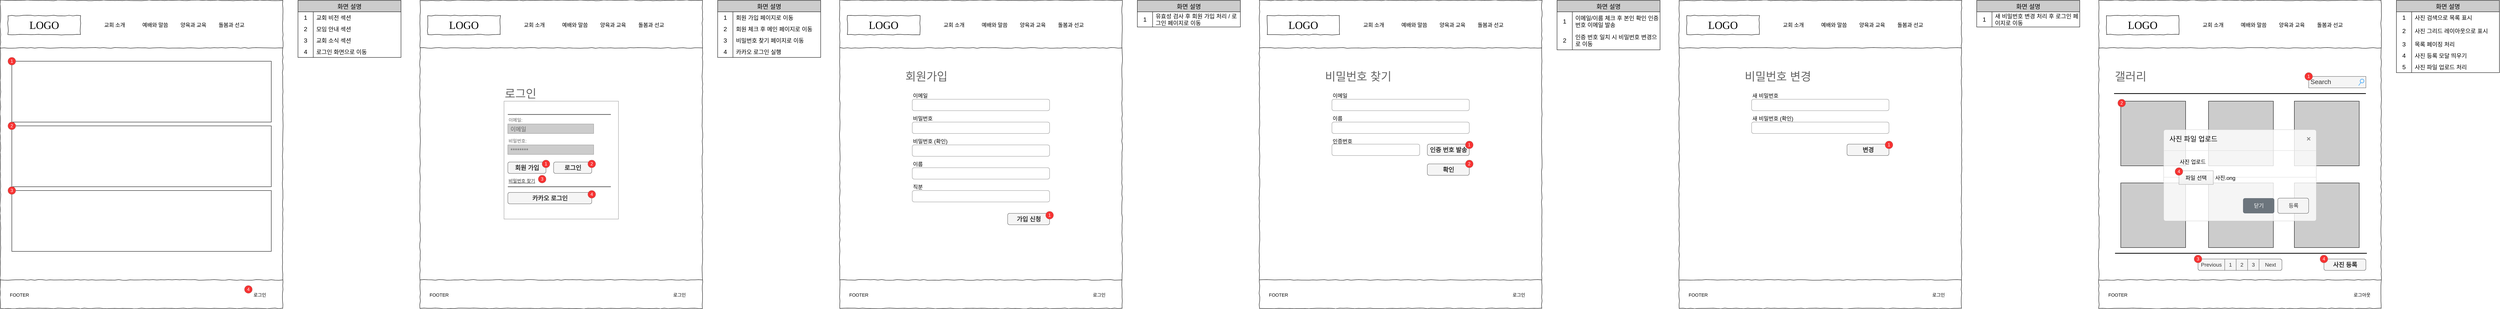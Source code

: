 <mxfile version="20.8.20" type="github"><diagram name="Page-1" id="03018318-947c-dd8e-b7a3-06fadd420f32"><mxGraphModel dx="3053" dy="1500" grid="1" gridSize="10" guides="1" tooltips="1" connect="1" arrows="1" fold="1" page="1" pageScale="1" pageWidth="1100" pageHeight="850" background="none" math="0" shadow="0"><root><mxCell id="0"/><mxCell id="1" parent="0"/><mxCell id="677b7b8949515195-1" value="" style="whiteSpace=wrap;html=1;rounded=0;shadow=0;labelBackgroundColor=none;strokeColor=#000000;strokeWidth=1;fillColor=none;fontFamily=Verdana;fontSize=12;fontColor=#000000;align=center;comic=1;" parent="1" vertex="1"><mxGeometry x="20" y="20" width="740" height="810" as="geometry"/></mxCell><mxCell id="677b7b8949515195-2" value="LOGO" style="whiteSpace=wrap;html=1;rounded=0;shadow=0;labelBackgroundColor=none;strokeWidth=1;fontFamily=Verdana;fontSize=28;align=center;comic=1;" parent="1" vertex="1"><mxGeometry x="40" y="60" width="190" height="50" as="geometry"/></mxCell><mxCell id="677b7b8949515195-4" value="교회 소개" style="text;html=1;points=[];align=left;verticalAlign=top;spacingTop=-4;fontSize=14;fontFamily=Verdana" parent="1" vertex="1"><mxGeometry x="290" y="75" width="60" height="20" as="geometry"/></mxCell><mxCell id="677b7b8949515195-5" value="예배와 말씀" style="text;html=1;points=[];align=left;verticalAlign=top;spacingTop=-4;fontSize=14;fontFamily=Verdana" parent="1" vertex="1"><mxGeometry x="390" y="75" width="60" height="20" as="geometry"/></mxCell><mxCell id="677b7b8949515195-6" value="양육과 교육" style="text;html=1;points=[];align=left;verticalAlign=top;spacingTop=-4;fontSize=14;fontFamily=Verdana" parent="1" vertex="1"><mxGeometry x="490" y="75" width="60" height="20" as="geometry"/></mxCell><mxCell id="677b7b8949515195-7" value="돌봄과 선교" style="text;html=1;points=[];align=left;verticalAlign=top;spacingTop=-4;fontSize=14;fontFamily=Verdana" parent="1" vertex="1"><mxGeometry x="590" y="75" width="60" height="20" as="geometry"/></mxCell><mxCell id="677b7b8949515195-9" value="" style="line;strokeWidth=1;html=1;rounded=0;shadow=0;labelBackgroundColor=none;fillColor=none;fontFamily=Verdana;fontSize=14;fontColor=#000000;align=center;comic=1;" parent="1" vertex="1"><mxGeometry x="20" y="140" width="740" height="10" as="geometry"/></mxCell><mxCell id="NYV06J8KYMX3Nsz-J2no-79" value="" style="rounded=0;whiteSpace=wrap;html=1;" parent="1" vertex="1"><mxGeometry x="50" y="180" width="680" height="160" as="geometry"/></mxCell><mxCell id="NYV06J8KYMX3Nsz-J2no-80" value="" style="rounded=0;whiteSpace=wrap;html=1;" parent="1" vertex="1"><mxGeometry x="50" y="350" width="680" height="160" as="geometry"/></mxCell><mxCell id="NYV06J8KYMX3Nsz-J2no-81" value="" style="rounded=0;whiteSpace=wrap;html=1;" parent="1" vertex="1"><mxGeometry x="50" y="520" width="680" height="160" as="geometry"/></mxCell><mxCell id="NYV06J8KYMX3Nsz-J2no-82" value="&lt;font color=&quot;#ffffff&quot;&gt;1&lt;/font&gt;" style="ellipse;whiteSpace=wrap;html=1;aspect=fixed;fillColor=#F83232;strokeColor=#b85450;" parent="1" vertex="1"><mxGeometry x="40" y="170" width="20" height="20" as="geometry"/></mxCell><mxCell id="NYV06J8KYMX3Nsz-J2no-96" value="화면 설명" style="shape=table;startSize=30;container=1;collapsible=0;childLayout=tableLayout;fixedRows=1;rowLines=0;fontStyle=0;strokeColor=default;fontSize=16;fontColor=#000000;fillColor=#CCCCCC;" parent="1" vertex="1"><mxGeometry x="800" y="20" width="270" height="150" as="geometry"/></mxCell><mxCell id="NYV06J8KYMX3Nsz-J2no-97" value="" style="shape=tableRow;horizontal=0;startSize=0;swimlaneHead=0;swimlaneBody=0;top=0;left=0;bottom=0;right=0;collapsible=0;dropTarget=0;fillColor=none;points=[[0,0.5],[1,0.5]];portConstraint=eastwest;strokeColor=inherit;fontSize=16;fontColor=#FFFFFF;" parent="NYV06J8KYMX3Nsz-J2no-96" vertex="1"><mxGeometry y="30" width="270" height="30" as="geometry"/></mxCell><mxCell id="NYV06J8KYMX3Nsz-J2no-98" value="1" style="shape=partialRectangle;html=1;whiteSpace=wrap;connectable=0;fillColor=none;top=0;left=0;bottom=0;right=0;overflow=hidden;pointerEvents=1;strokeColor=inherit;fontSize=16;fontColor=#000000;" parent="NYV06J8KYMX3Nsz-J2no-97" vertex="1"><mxGeometry width="40" height="30" as="geometry"><mxRectangle width="40" height="30" as="alternateBounds"/></mxGeometry></mxCell><mxCell id="NYV06J8KYMX3Nsz-J2no-99" value="교회 비전 섹션" style="shape=partialRectangle;html=1;whiteSpace=wrap;connectable=0;fillColor=none;top=0;left=0;bottom=0;right=0;align=left;spacingLeft=6;overflow=hidden;strokeColor=inherit;fontSize=15;fontColor=#000000;" parent="NYV06J8KYMX3Nsz-J2no-97" vertex="1"><mxGeometry x="40" width="230" height="30" as="geometry"><mxRectangle width="230" height="30" as="alternateBounds"/></mxGeometry></mxCell><mxCell id="NYV06J8KYMX3Nsz-J2no-100" value="" style="shape=tableRow;horizontal=0;startSize=0;swimlaneHead=0;swimlaneBody=0;top=0;left=0;bottom=0;right=0;collapsible=0;dropTarget=0;fillColor=none;points=[[0,0.5],[1,0.5]];portConstraint=eastwest;strokeColor=inherit;fontSize=16;fontColor=#FFFFFF;" parent="NYV06J8KYMX3Nsz-J2no-96" vertex="1"><mxGeometry y="60" width="270" height="30" as="geometry"/></mxCell><mxCell id="NYV06J8KYMX3Nsz-J2no-101" value="2" style="shape=partialRectangle;html=1;whiteSpace=wrap;connectable=0;fillColor=none;top=0;left=0;bottom=0;right=0;overflow=hidden;strokeColor=inherit;fontSize=16;fontColor=#000000;" parent="NYV06J8KYMX3Nsz-J2no-100" vertex="1"><mxGeometry width="40" height="30" as="geometry"><mxRectangle width="40" height="30" as="alternateBounds"/></mxGeometry></mxCell><mxCell id="NYV06J8KYMX3Nsz-J2no-102" value="모임 안내 섹션" style="shape=partialRectangle;html=1;whiteSpace=wrap;connectable=0;fillColor=none;top=0;left=0;bottom=0;right=0;align=left;spacingLeft=6;overflow=hidden;strokeColor=inherit;fontSize=15;fontColor=#000000;" parent="NYV06J8KYMX3Nsz-J2no-100" vertex="1"><mxGeometry x="40" width="230" height="30" as="geometry"><mxRectangle width="230" height="30" as="alternateBounds"/></mxGeometry></mxCell><mxCell id="NYV06J8KYMX3Nsz-J2no-103" value="" style="shape=tableRow;horizontal=0;startSize=0;swimlaneHead=0;swimlaneBody=0;top=0;left=0;bottom=0;right=0;collapsible=0;dropTarget=0;fillColor=none;points=[[0,0.5],[1,0.5]];portConstraint=eastwest;strokeColor=inherit;fontSize=16;fontColor=#FFFFFF;" parent="NYV06J8KYMX3Nsz-J2no-96" vertex="1"><mxGeometry y="90" width="270" height="30" as="geometry"/></mxCell><mxCell id="NYV06J8KYMX3Nsz-J2no-104" value="3" style="shape=partialRectangle;html=1;whiteSpace=wrap;connectable=0;fillColor=none;top=0;left=0;bottom=0;right=0;overflow=hidden;strokeColor=inherit;fontSize=16;fontColor=#000000;" parent="NYV06J8KYMX3Nsz-J2no-103" vertex="1"><mxGeometry width="40" height="30" as="geometry"><mxRectangle width="40" height="30" as="alternateBounds"/></mxGeometry></mxCell><mxCell id="NYV06J8KYMX3Nsz-J2no-105" value="교회 소식 섹션" style="shape=partialRectangle;html=1;whiteSpace=wrap;connectable=0;fillColor=none;top=0;left=0;bottom=0;right=0;align=left;spacingLeft=6;overflow=hidden;strokeColor=inherit;fontSize=15;fontColor=#000000;" parent="NYV06J8KYMX3Nsz-J2no-103" vertex="1"><mxGeometry x="40" width="230" height="30" as="geometry"><mxRectangle width="230" height="30" as="alternateBounds"/></mxGeometry></mxCell><mxCell id="NYV06J8KYMX3Nsz-J2no-116" value="" style="shape=tableRow;horizontal=0;startSize=0;swimlaneHead=0;swimlaneBody=0;top=0;left=0;bottom=0;right=0;collapsible=0;dropTarget=0;fillColor=none;points=[[0,0.5],[1,0.5]];portConstraint=eastwest;strokeColor=inherit;fontSize=16;fontColor=#FFFFFF;" parent="NYV06J8KYMX3Nsz-J2no-96" vertex="1"><mxGeometry y="120" width="270" height="30" as="geometry"/></mxCell><mxCell id="NYV06J8KYMX3Nsz-J2no-117" value="4" style="shape=partialRectangle;html=1;whiteSpace=wrap;connectable=0;fillColor=none;top=0;left=0;bottom=0;right=0;overflow=hidden;strokeColor=inherit;fontSize=16;fontColor=#000000;" parent="NYV06J8KYMX3Nsz-J2no-116" vertex="1"><mxGeometry width="40" height="30" as="geometry"><mxRectangle width="40" height="30" as="alternateBounds"/></mxGeometry></mxCell><mxCell id="NYV06J8KYMX3Nsz-J2no-118" value="로그인 화면으로 이동" style="shape=partialRectangle;html=1;whiteSpace=wrap;connectable=0;fillColor=none;top=0;left=0;bottom=0;right=0;align=left;spacingLeft=6;overflow=hidden;strokeColor=inherit;fontSize=15;fontColor=#000000;" parent="NYV06J8KYMX3Nsz-J2no-116" vertex="1"><mxGeometry x="40" width="230" height="30" as="geometry"><mxRectangle width="230" height="30" as="alternateBounds"/></mxGeometry></mxCell><mxCell id="NYV06J8KYMX3Nsz-J2no-106" value="" style="line;strokeWidth=1;html=1;rounded=0;shadow=0;labelBackgroundColor=none;fillColor=none;fontFamily=Verdana;fontSize=14;fontColor=#000000;align=center;comic=1;" parent="1" vertex="1"><mxGeometry x="20" y="750" width="740" height="10" as="geometry"/></mxCell><mxCell id="NYV06J8KYMX3Nsz-J2no-108" value="로그인" style="text;html=1;strokeColor=none;fillColor=none;align=center;verticalAlign=middle;whiteSpace=wrap;rounded=0;fontColor=#000000;" parent="1" vertex="1"><mxGeometry x="670" y="780" width="60" height="30" as="geometry"/></mxCell><mxCell id="NYV06J8KYMX3Nsz-J2no-109" value="FOOTER" style="text;html=1;strokeColor=none;fillColor=none;align=center;verticalAlign=middle;whiteSpace=wrap;rounded=0;fontColor=#000000;" parent="1" vertex="1"><mxGeometry x="40" y="780" width="60" height="30" as="geometry"/></mxCell><mxCell id="NYV06J8KYMX3Nsz-J2no-110" value="&lt;font color=&quot;#ffffff&quot;&gt;2&lt;/font&gt;" style="ellipse;whiteSpace=wrap;html=1;aspect=fixed;fillColor=#F83232;strokeColor=#b85450;" parent="1" vertex="1"><mxGeometry x="40" y="340" width="20" height="20" as="geometry"/></mxCell><mxCell id="NYV06J8KYMX3Nsz-J2no-111" value="&lt;font color=&quot;#ffffff&quot;&gt;3&lt;/font&gt;" style="ellipse;whiteSpace=wrap;html=1;aspect=fixed;fillColor=#F83232;strokeColor=#b85450;" parent="1" vertex="1"><mxGeometry x="40" y="510" width="20" height="20" as="geometry"/></mxCell><mxCell id="NYV06J8KYMX3Nsz-J2no-112" value="&lt;font color=&quot;#ffffff&quot;&gt;4&lt;/font&gt;" style="ellipse;whiteSpace=wrap;html=1;aspect=fixed;fillColor=#F83232;strokeColor=#b85450;" parent="1" vertex="1"><mxGeometry x="660" y="770" width="20" height="20" as="geometry"/></mxCell><mxCell id="NYV06J8KYMX3Nsz-J2no-119" value="" style="whiteSpace=wrap;html=1;rounded=0;shadow=0;labelBackgroundColor=none;strokeColor=#000000;strokeWidth=1;fillColor=none;fontFamily=Verdana;fontSize=12;fontColor=#000000;align=center;comic=1;" parent="1" vertex="1"><mxGeometry x="1120" y="20" width="740" height="810" as="geometry"/></mxCell><mxCell id="NYV06J8KYMX3Nsz-J2no-120" value="LOGO" style="whiteSpace=wrap;html=1;rounded=0;shadow=0;labelBackgroundColor=none;strokeWidth=1;fontFamily=Verdana;fontSize=28;align=center;comic=1;" parent="1" vertex="1"><mxGeometry x="1140" y="60" width="190" height="50" as="geometry"/></mxCell><mxCell id="NYV06J8KYMX3Nsz-J2no-121" value="교회 소개" style="text;html=1;points=[];align=left;verticalAlign=top;spacingTop=-4;fontSize=14;fontFamily=Verdana" parent="1" vertex="1"><mxGeometry x="1390" y="75" width="60" height="20" as="geometry"/></mxCell><mxCell id="NYV06J8KYMX3Nsz-J2no-122" value="예배와 말씀" style="text;html=1;points=[];align=left;verticalAlign=top;spacingTop=-4;fontSize=14;fontFamily=Verdana" parent="1" vertex="1"><mxGeometry x="1490" y="75" width="60" height="20" as="geometry"/></mxCell><mxCell id="NYV06J8KYMX3Nsz-J2no-123" value="양육과 교육" style="text;html=1;points=[];align=left;verticalAlign=top;spacingTop=-4;fontSize=14;fontFamily=Verdana" parent="1" vertex="1"><mxGeometry x="1590" y="75" width="60" height="20" as="geometry"/></mxCell><mxCell id="NYV06J8KYMX3Nsz-J2no-124" value="돌봄과 선교" style="text;html=1;points=[];align=left;verticalAlign=top;spacingTop=-4;fontSize=14;fontFamily=Verdana" parent="1" vertex="1"><mxGeometry x="1690" y="75" width="60" height="20" as="geometry"/></mxCell><mxCell id="NYV06J8KYMX3Nsz-J2no-125" value="" style="line;strokeWidth=1;html=1;rounded=0;shadow=0;labelBackgroundColor=none;fillColor=none;fontFamily=Verdana;fontSize=14;fontColor=#000000;align=center;comic=1;" parent="1" vertex="1"><mxGeometry x="1120" y="140" width="740" height="10" as="geometry"/></mxCell><mxCell id="NYV06J8KYMX3Nsz-J2no-130" value="화면 설명" style="shape=table;startSize=30;container=1;collapsible=0;childLayout=tableLayout;fixedRows=1;rowLines=0;fontStyle=0;strokeColor=default;fontSize=16;fontColor=#000000;fillColor=#CCCCCC;" parent="1" vertex="1"><mxGeometry x="1900" y="20" width="270" height="150" as="geometry"/></mxCell><mxCell id="NYV06J8KYMX3Nsz-J2no-131" value="" style="shape=tableRow;horizontal=0;startSize=0;swimlaneHead=0;swimlaneBody=0;top=0;left=0;bottom=0;right=0;collapsible=0;dropTarget=0;fillColor=none;points=[[0,0.5],[1,0.5]];portConstraint=eastwest;strokeColor=inherit;fontSize=16;fontColor=#FFFFFF;" parent="NYV06J8KYMX3Nsz-J2no-130" vertex="1"><mxGeometry y="30" width="270" height="30" as="geometry"/></mxCell><mxCell id="NYV06J8KYMX3Nsz-J2no-132" value="1" style="shape=partialRectangle;html=1;whiteSpace=wrap;connectable=0;fillColor=none;top=0;left=0;bottom=0;right=0;overflow=hidden;pointerEvents=1;strokeColor=inherit;fontSize=16;fontColor=#000000;" parent="NYV06J8KYMX3Nsz-J2no-131" vertex="1"><mxGeometry width="40" height="30" as="geometry"><mxRectangle width="40" height="30" as="alternateBounds"/></mxGeometry></mxCell><mxCell id="NYV06J8KYMX3Nsz-J2no-133" value="회원 가입 페이지로 이동" style="shape=partialRectangle;html=1;whiteSpace=wrap;connectable=0;fillColor=none;top=0;left=0;bottom=0;right=0;align=left;spacingLeft=6;overflow=hidden;strokeColor=inherit;fontSize=15;fontColor=#000000;" parent="NYV06J8KYMX3Nsz-J2no-131" vertex="1"><mxGeometry x="40" width="230" height="30" as="geometry"><mxRectangle width="230" height="30" as="alternateBounds"/></mxGeometry></mxCell><mxCell id="NYV06J8KYMX3Nsz-J2no-134" value="" style="shape=tableRow;horizontal=0;startSize=0;swimlaneHead=0;swimlaneBody=0;top=0;left=0;bottom=0;right=0;collapsible=0;dropTarget=0;fillColor=none;points=[[0,0.5],[1,0.5]];portConstraint=eastwest;strokeColor=inherit;fontSize=16;fontColor=#FFFFFF;" parent="NYV06J8KYMX3Nsz-J2no-130" vertex="1"><mxGeometry y="60" width="270" height="30" as="geometry"/></mxCell><mxCell id="NYV06J8KYMX3Nsz-J2no-135" value="2" style="shape=partialRectangle;html=1;whiteSpace=wrap;connectable=0;fillColor=none;top=0;left=0;bottom=0;right=0;overflow=hidden;strokeColor=inherit;fontSize=16;fontColor=#000000;" parent="NYV06J8KYMX3Nsz-J2no-134" vertex="1"><mxGeometry width="40" height="30" as="geometry"><mxRectangle width="40" height="30" as="alternateBounds"/></mxGeometry></mxCell><mxCell id="NYV06J8KYMX3Nsz-J2no-136" value="회원 체크 후 메인 페이지로 이동" style="shape=partialRectangle;html=1;whiteSpace=wrap;connectable=0;fillColor=none;top=0;left=0;bottom=0;right=0;align=left;spacingLeft=6;overflow=hidden;strokeColor=inherit;fontSize=15;fontColor=#000000;" parent="NYV06J8KYMX3Nsz-J2no-134" vertex="1"><mxGeometry x="40" width="230" height="30" as="geometry"><mxRectangle width="230" height="30" as="alternateBounds"/></mxGeometry></mxCell><mxCell id="NYV06J8KYMX3Nsz-J2no-140" value="" style="shape=tableRow;horizontal=0;startSize=0;swimlaneHead=0;swimlaneBody=0;top=0;left=0;bottom=0;right=0;collapsible=0;dropTarget=0;fillColor=none;points=[[0,0.5],[1,0.5]];portConstraint=eastwest;strokeColor=inherit;fontSize=16;fontColor=#FFFFFF;" parent="NYV06J8KYMX3Nsz-J2no-130" vertex="1"><mxGeometry y="90" width="270" height="30" as="geometry"/></mxCell><mxCell id="NYV06J8KYMX3Nsz-J2no-141" value="3" style="shape=partialRectangle;html=1;whiteSpace=wrap;connectable=0;fillColor=none;top=0;left=0;bottom=0;right=0;overflow=hidden;strokeColor=inherit;fontSize=16;fontColor=#000000;" parent="NYV06J8KYMX3Nsz-J2no-140" vertex="1"><mxGeometry width="40" height="30" as="geometry"><mxRectangle width="40" height="30" as="alternateBounds"/></mxGeometry></mxCell><mxCell id="NYV06J8KYMX3Nsz-J2no-142" value="비밀번호 찾기 페이지로 이동" style="shape=partialRectangle;html=1;whiteSpace=wrap;connectable=0;fillColor=none;top=0;left=0;bottom=0;right=0;align=left;spacingLeft=6;overflow=hidden;strokeColor=inherit;fontSize=15;fontColor=#000000;" parent="NYV06J8KYMX3Nsz-J2no-140" vertex="1"><mxGeometry x="40" width="230" height="30" as="geometry"><mxRectangle width="230" height="30" as="alternateBounds"/></mxGeometry></mxCell><mxCell id="NYV06J8KYMX3Nsz-J2no-168" value="" style="shape=tableRow;horizontal=0;startSize=0;swimlaneHead=0;swimlaneBody=0;top=0;left=0;bottom=0;right=0;collapsible=0;dropTarget=0;fillColor=none;points=[[0,0.5],[1,0.5]];portConstraint=eastwest;strokeColor=inherit;fontSize=16;fontColor=#FFFFFF;" parent="NYV06J8KYMX3Nsz-J2no-130" vertex="1"><mxGeometry y="120" width="270" height="30" as="geometry"/></mxCell><mxCell id="NYV06J8KYMX3Nsz-J2no-169" value="4" style="shape=partialRectangle;html=1;whiteSpace=wrap;connectable=0;fillColor=none;top=0;left=0;bottom=0;right=0;overflow=hidden;strokeColor=inherit;fontSize=16;fontColor=#000000;" parent="NYV06J8KYMX3Nsz-J2no-168" vertex="1"><mxGeometry width="40" height="30" as="geometry"><mxRectangle width="40" height="30" as="alternateBounds"/></mxGeometry></mxCell><mxCell id="NYV06J8KYMX3Nsz-J2no-170" value="카카오 로그인 실행" style="shape=partialRectangle;html=1;whiteSpace=wrap;connectable=0;fillColor=none;top=0;left=0;bottom=0;right=0;align=left;spacingLeft=6;overflow=hidden;strokeColor=inherit;fontSize=15;fontColor=#000000;" parent="NYV06J8KYMX3Nsz-J2no-168" vertex="1"><mxGeometry x="40" width="230" height="30" as="geometry"><mxRectangle width="230" height="30" as="alternateBounds"/></mxGeometry></mxCell><mxCell id="NYV06J8KYMX3Nsz-J2no-143" value="" style="line;strokeWidth=1;html=1;rounded=0;shadow=0;labelBackgroundColor=none;fillColor=none;fontFamily=Verdana;fontSize=14;fontColor=#000000;align=center;comic=1;" parent="1" vertex="1"><mxGeometry x="1120" y="750" width="740" height="10" as="geometry"/></mxCell><mxCell id="NYV06J8KYMX3Nsz-J2no-144" value="로그인" style="text;html=1;strokeColor=none;fillColor=none;align=center;verticalAlign=middle;whiteSpace=wrap;rounded=0;fontColor=#000000;" parent="1" vertex="1"><mxGeometry x="1770" y="780" width="60" height="30" as="geometry"/></mxCell><mxCell id="NYV06J8KYMX3Nsz-J2no-145" value="FOOTER" style="text;html=1;strokeColor=none;fillColor=none;align=center;verticalAlign=middle;whiteSpace=wrap;rounded=0;fontColor=#000000;" parent="1" vertex="1"><mxGeometry x="1140" y="780" width="60" height="30" as="geometry"/></mxCell><mxCell id="NYV06J8KYMX3Nsz-J2no-149" value="" style="strokeWidth=1;shadow=0;dashed=0;align=center;html=1;shape=mxgraph.mockup.forms.rrect;rSize=0;strokeColor=#999999;fillColor=#ffffff;fontSize=15;fontColor=#000000;" parent="1" vertex="1"><mxGeometry x="1340" y="285" width="300" height="310" as="geometry"/></mxCell><mxCell id="NYV06J8KYMX3Nsz-J2no-150" value="&lt;font style=&quot;font-size: 30px;&quot;&gt;로그인&lt;/font&gt;" style="strokeWidth=1;shadow=0;dashed=0;align=center;html=1;shape=mxgraph.mockup.forms.anchor;fontSize=12;fontColor=#666666;align=left;resizeWidth=1;spacingLeft=0;fillColor=#CCCCCC;" parent="NYV06J8KYMX3Nsz-J2no-149" vertex="1"><mxGeometry width="150" height="20" relative="1" as="geometry"><mxPoint y="-30" as="offset"/></mxGeometry></mxCell><mxCell id="NYV06J8KYMX3Nsz-J2no-151" value="" style="shape=line;strokeColor=#666666;strokeWidth=2;html=1;resizeWidth=1;fontSize=15;fontColor=#333333;fillColor=#f5f5f5;" parent="NYV06J8KYMX3Nsz-J2no-149" vertex="1"><mxGeometry width="270" height="10" relative="1" as="geometry"><mxPoint x="10" y="30" as="offset"/></mxGeometry></mxCell><mxCell id="NYV06J8KYMX3Nsz-J2no-152" value="이메일:" style="strokeWidth=1;shadow=0;dashed=0;align=center;html=1;shape=mxgraph.mockup.forms.anchor;fontSize=12;fontColor=#666666;align=left;resizeWidth=1;spacingLeft=0;fillColor=#CCCCCC;" parent="NYV06J8KYMX3Nsz-J2no-149" vertex="1"><mxGeometry width="150" height="20" relative="1" as="geometry"><mxPoint x="10" y="40" as="offset"/></mxGeometry></mxCell><mxCell id="NYV06J8KYMX3Nsz-J2no-153" value="이메일" style="strokeWidth=1;shadow=0;dashed=0;align=center;html=1;shape=mxgraph.mockup.forms.rrect;rSize=0;strokeColor=#999999;fontColor=#666666;align=left;spacingLeft=5;resizeWidth=1;fontSize=15;fillColor=#CCCCCC;" parent="NYV06J8KYMX3Nsz-J2no-149" vertex="1"><mxGeometry width="225" height="25" relative="1" as="geometry"><mxPoint x="10" y="60" as="offset"/></mxGeometry></mxCell><mxCell id="NYV06J8KYMX3Nsz-J2no-154" value="비밀번호:" style="strokeWidth=1;shadow=0;dashed=0;align=center;html=1;shape=mxgraph.mockup.forms.anchor;fontSize=12;fontColor=#666666;align=left;resizeWidth=1;spacingLeft=0;fillColor=#CCCCCC;" parent="NYV06J8KYMX3Nsz-J2no-149" vertex="1"><mxGeometry width="150" height="20" relative="1" as="geometry"><mxPoint x="10" y="95" as="offset"/></mxGeometry></mxCell><mxCell id="NYV06J8KYMX3Nsz-J2no-155" value="********" style="strokeWidth=1;shadow=0;dashed=0;align=center;html=1;shape=mxgraph.mockup.forms.rrect;rSize=0;strokeColor=#999999;fontColor=#666666;align=left;spacingLeft=5;resizeWidth=1;fontSize=15;fillColor=#CCCCCC;" parent="NYV06J8KYMX3Nsz-J2no-149" vertex="1"><mxGeometry width="225" height="25" relative="1" as="geometry"><mxPoint x="10" y="115" as="offset"/></mxGeometry></mxCell><mxCell id="NYV06J8KYMX3Nsz-J2no-156" value="로그인" style="strokeWidth=1;shadow=0;dashed=0;align=center;html=1;shape=mxgraph.mockup.forms.rrect;rSize=5;strokeColor=#666666;fontColor=#333333;fillColor=#f5f5f5;fontSize=16;fontStyle=1;" parent="NYV06J8KYMX3Nsz-J2no-149" vertex="1"><mxGeometry y="1" width="100" height="30" relative="1" as="geometry"><mxPoint x="130" y="-150" as="offset"/></mxGeometry></mxCell><mxCell id="NYV06J8KYMX3Nsz-J2no-157" value="비밀번호 찾기" style="strokeWidth=1;shadow=0;dashed=0;align=center;html=1;shape=mxgraph.mockup.forms.anchor;fontSize=12;fontColor=#333333;align=left;spacingLeft=0;fontStyle=4;resizeWidth=1;fillColor=#f5f5f5;strokeColor=#666666;" parent="NYV06J8KYMX3Nsz-J2no-149" vertex="1"><mxGeometry y="1" width="110" height="20" relative="1" as="geometry"><mxPoint x="10" y="-110" as="offset"/></mxGeometry></mxCell><mxCell id="NYV06J8KYMX3Nsz-J2no-158" value="" style="shape=line;strokeColor=#666666;strokeWidth=2;html=1;resizeWidth=1;fontSize=15;fontColor=#333333;fillColor=#f5f5f5;" parent="NYV06J8KYMX3Nsz-J2no-149" vertex="1"><mxGeometry y="1" width="270" height="10" relative="1" as="geometry"><mxPoint x="10" y="-90" as="offset"/></mxGeometry></mxCell><mxCell id="NYV06J8KYMX3Nsz-J2no-160" value="회원 가입" style="strokeWidth=1;shadow=0;dashed=0;align=center;html=1;shape=mxgraph.mockup.forms.rrect;rSize=5;strokeColor=#666666;fontColor=#333333;fillColor=#f5f5f5;fontSize=16;fontStyle=1;" parent="NYV06J8KYMX3Nsz-J2no-149" vertex="1"><mxGeometry y="1" width="100" height="30" relative="1" as="geometry"><mxPoint x="10" y="-150" as="offset"/></mxGeometry></mxCell><mxCell id="NYV06J8KYMX3Nsz-J2no-161" value="카카오 로그인" style="strokeWidth=1;shadow=0;dashed=0;align=center;html=1;shape=mxgraph.mockup.forms.rrect;rSize=5;strokeColor=#666666;fontColor=#333333;fillColor=#f5f5f5;fontSize=16;fontStyle=1;" parent="NYV06J8KYMX3Nsz-J2no-149" vertex="1"><mxGeometry x="10" y="240" width="220" height="30" as="geometry"/></mxCell><mxCell id="NYV06J8KYMX3Nsz-J2no-162" value="&lt;font color=&quot;#ffffff&quot;&gt;1&lt;/font&gt;" style="ellipse;whiteSpace=wrap;html=1;aspect=fixed;fillColor=#F83232;strokeColor=#b85450;" parent="NYV06J8KYMX3Nsz-J2no-149" vertex="1"><mxGeometry x="100" y="155" width="20" height="20" as="geometry"/></mxCell><mxCell id="NYV06J8KYMX3Nsz-J2no-163" value="&lt;font color=&quot;#ffffff&quot;&gt;2&lt;/font&gt;" style="ellipse;whiteSpace=wrap;html=1;aspect=fixed;fillColor=#F83232;strokeColor=#b85450;" parent="NYV06J8KYMX3Nsz-J2no-149" vertex="1"><mxGeometry x="220" y="155" width="20" height="20" as="geometry"/></mxCell><mxCell id="NYV06J8KYMX3Nsz-J2no-164" value="&lt;font color=&quot;#ffffff&quot;&gt;3&lt;/font&gt;" style="ellipse;whiteSpace=wrap;html=1;aspect=fixed;fillColor=#F83232;strokeColor=#b85450;" parent="NYV06J8KYMX3Nsz-J2no-149" vertex="1"><mxGeometry x="90" y="195" width="20" height="20" as="geometry"/></mxCell><mxCell id="NYV06J8KYMX3Nsz-J2no-167" value="&lt;font color=&quot;#ffffff&quot;&gt;4&lt;/font&gt;" style="ellipse;whiteSpace=wrap;html=1;aspect=fixed;fillColor=#F83232;strokeColor=#b85450;" parent="NYV06J8KYMX3Nsz-J2no-149" vertex="1"><mxGeometry x="220" y="235" width="20" height="20" as="geometry"/></mxCell><mxCell id="NYV06J8KYMX3Nsz-J2no-171" value="" style="whiteSpace=wrap;html=1;rounded=0;shadow=0;labelBackgroundColor=none;strokeColor=#000000;strokeWidth=1;fillColor=none;fontFamily=Verdana;fontSize=12;fontColor=#000000;align=center;comic=1;" parent="1" vertex="1"><mxGeometry x="2220" y="20" width="740" height="810" as="geometry"/></mxCell><mxCell id="NYV06J8KYMX3Nsz-J2no-172" value="LOGO" style="whiteSpace=wrap;html=1;rounded=0;shadow=0;labelBackgroundColor=none;strokeWidth=1;fontFamily=Verdana;fontSize=28;align=center;comic=1;" parent="1" vertex="1"><mxGeometry x="2240" y="60" width="190" height="50" as="geometry"/></mxCell><mxCell id="NYV06J8KYMX3Nsz-J2no-173" value="교회 소개" style="text;html=1;points=[];align=left;verticalAlign=top;spacingTop=-4;fontSize=14;fontFamily=Verdana" parent="1" vertex="1"><mxGeometry x="2490" y="75" width="60" height="20" as="geometry"/></mxCell><mxCell id="NYV06J8KYMX3Nsz-J2no-174" value="예배와 말씀" style="text;html=1;points=[];align=left;verticalAlign=top;spacingTop=-4;fontSize=14;fontFamily=Verdana" parent="1" vertex="1"><mxGeometry x="2590" y="75" width="60" height="20" as="geometry"/></mxCell><mxCell id="NYV06J8KYMX3Nsz-J2no-175" value="양육과 교육" style="text;html=1;points=[];align=left;verticalAlign=top;spacingTop=-4;fontSize=14;fontFamily=Verdana" parent="1" vertex="1"><mxGeometry x="2690" y="75" width="60" height="20" as="geometry"/></mxCell><mxCell id="NYV06J8KYMX3Nsz-J2no-176" value="돌봄과 선교" style="text;html=1;points=[];align=left;verticalAlign=top;spacingTop=-4;fontSize=14;fontFamily=Verdana" parent="1" vertex="1"><mxGeometry x="2790" y="75" width="60" height="20" as="geometry"/></mxCell><mxCell id="NYV06J8KYMX3Nsz-J2no-177" value="" style="line;strokeWidth=1;html=1;rounded=0;shadow=0;labelBackgroundColor=none;fillColor=none;fontFamily=Verdana;fontSize=14;fontColor=#000000;align=center;comic=1;" parent="1" vertex="1"><mxGeometry x="2220" y="140" width="740" height="10" as="geometry"/></mxCell><mxCell id="NYV06J8KYMX3Nsz-J2no-178" value="화면 설명" style="shape=table;startSize=30;container=1;collapsible=0;childLayout=tableLayout;fixedRows=1;rowLines=0;fontStyle=0;strokeColor=default;fontSize=16;fontColor=#000000;fillColor=#CCCCCC;" parent="1" vertex="1"><mxGeometry x="3000" y="20" width="270" height="70" as="geometry"/></mxCell><mxCell id="NYV06J8KYMX3Nsz-J2no-179" value="" style="shape=tableRow;horizontal=0;startSize=0;swimlaneHead=0;swimlaneBody=0;top=0;left=0;bottom=0;right=0;collapsible=0;dropTarget=0;fillColor=none;points=[[0,0.5],[1,0.5]];portConstraint=eastwest;strokeColor=inherit;fontSize=16;fontColor=#FFFFFF;" parent="NYV06J8KYMX3Nsz-J2no-178" vertex="1"><mxGeometry y="30" width="270" height="40" as="geometry"/></mxCell><mxCell id="NYV06J8KYMX3Nsz-J2no-180" value="1" style="shape=partialRectangle;html=1;whiteSpace=wrap;connectable=0;fillColor=none;top=0;left=0;bottom=0;right=0;overflow=hidden;pointerEvents=1;strokeColor=inherit;fontSize=16;fontColor=#000000;" parent="NYV06J8KYMX3Nsz-J2no-179" vertex="1"><mxGeometry width="40" height="40" as="geometry"><mxRectangle width="40" height="40" as="alternateBounds"/></mxGeometry></mxCell><mxCell id="NYV06J8KYMX3Nsz-J2no-181" value="유효성 검사 후 회원 가입 처리 / 로그인 페이지로 이동" style="shape=partialRectangle;html=1;whiteSpace=wrap;connectable=0;fillColor=none;top=0;left=0;bottom=0;right=0;align=left;spacingLeft=6;overflow=hidden;strokeColor=inherit;fontSize=15;fontColor=#000000;" parent="NYV06J8KYMX3Nsz-J2no-179" vertex="1"><mxGeometry x="40" width="230" height="40" as="geometry"><mxRectangle width="230" height="40" as="alternateBounds"/></mxGeometry></mxCell><mxCell id="NYV06J8KYMX3Nsz-J2no-194" value="" style="line;strokeWidth=1;html=1;rounded=0;shadow=0;labelBackgroundColor=none;fillColor=none;fontFamily=Verdana;fontSize=14;fontColor=#000000;align=center;comic=1;" parent="1" vertex="1"><mxGeometry x="2220" y="750" width="740" height="10" as="geometry"/></mxCell><mxCell id="NYV06J8KYMX3Nsz-J2no-195" value="로그인" style="text;html=1;strokeColor=none;fillColor=none;align=center;verticalAlign=middle;whiteSpace=wrap;rounded=0;fontColor=#000000;" parent="1" vertex="1"><mxGeometry x="2870" y="780" width="60" height="30" as="geometry"/></mxCell><mxCell id="NYV06J8KYMX3Nsz-J2no-196" value="FOOTER" style="text;html=1;strokeColor=none;fillColor=none;align=center;verticalAlign=middle;whiteSpace=wrap;rounded=0;fontColor=#000000;" parent="1" vertex="1"><mxGeometry x="2240" y="780" width="60" height="30" as="geometry"/></mxCell><mxCell id="NYV06J8KYMX3Nsz-J2no-221" value="이메일" style="fillColor=none;strokeColor=none;align=left;fontSize=14;fontColor=#000000;" parent="1" vertex="1"><mxGeometry x="2410" y="250" width="260" height="40" as="geometry"/></mxCell><mxCell id="NYV06J8KYMX3Nsz-J2no-222" value="" style="html=1;shadow=0;dashed=0;shape=mxgraph.bootstrap.rrect;rSize=5;fillColor=none;strokeColor=#999999;align=left;spacing=15;fontSize=14;fontColor=#6C767D;" parent="1" vertex="1"><mxGeometry width="360" height="30" relative="1" as="geometry"><mxPoint x="2410" y="280" as="offset"/></mxGeometry></mxCell><mxCell id="NYV06J8KYMX3Nsz-J2no-223" value="이름" style="fillColor=none;strokeColor=none;align=left;fontSize=14;fontColor=#000000;" parent="1" vertex="1"><mxGeometry width="260" height="40" relative="1" as="geometry"><mxPoint x="2410" y="430" as="offset"/></mxGeometry></mxCell><mxCell id="NYV06J8KYMX3Nsz-J2no-224" value="" style="html=1;shadow=0;dashed=0;shape=mxgraph.bootstrap.rrect;rSize=5;fillColor=none;strokeColor=#999999;align=left;spacing=15;fontSize=14;fontColor=#6C767D;" parent="1" vertex="1"><mxGeometry width="360" height="30" relative="1" as="geometry"><mxPoint x="2410" y="460" as="offset"/></mxGeometry></mxCell><mxCell id="NYV06J8KYMX3Nsz-J2no-237" value="" style="html=1;shadow=0;dashed=0;shape=mxgraph.bootstrap.rrect;rSize=5;fillColor=none;strokeColor=#999999;align=left;spacing=15;fontSize=14;fontColor=#6C767D;" parent="1" vertex="1"><mxGeometry x="2410" y="340" width="360" height="30" as="geometry"/></mxCell><mxCell id="NYV06J8KYMX3Nsz-J2no-238" value="" style="html=1;shadow=0;dashed=0;shape=mxgraph.bootstrap.rrect;rSize=5;fillColor=none;strokeColor=#999999;align=left;spacing=15;fontSize=14;fontColor=#6C767D;" parent="1" vertex="1"><mxGeometry x="2410" y="400" width="360" height="30" as="geometry"/></mxCell><mxCell id="NYV06J8KYMX3Nsz-J2no-239" value="비밀번호" style="fillColor=none;strokeColor=none;align=left;fontSize=14;fontColor=#000000;" parent="1" vertex="1"><mxGeometry x="2410" y="310" width="130" height="40" as="geometry"/></mxCell><mxCell id="NYV06J8KYMX3Nsz-J2no-240" value="비밀번호 (확인)" style="fillColor=none;strokeColor=none;align=left;fontSize=14;fontColor=#000000;" parent="1" vertex="1"><mxGeometry x="2410" y="370" width="140" height="40" as="geometry"/></mxCell><mxCell id="NYV06J8KYMX3Nsz-J2no-241" value="직분" style="fillColor=none;strokeColor=none;align=left;fontSize=14;fontColor=#000000;" parent="1" vertex="1"><mxGeometry x="2410" y="490" width="260" height="40" as="geometry"/></mxCell><mxCell id="NYV06J8KYMX3Nsz-J2no-242" value="" style="html=1;shadow=0;dashed=0;shape=mxgraph.bootstrap.rrect;rSize=5;fillColor=none;strokeColor=#999999;align=left;spacing=15;fontSize=14;fontColor=#6C767D;" parent="1" vertex="1"><mxGeometry x="2410" y="520" width="360" height="30" as="geometry"/></mxCell><mxCell id="NYV06J8KYMX3Nsz-J2no-243" value="가입 신청" style="strokeWidth=1;shadow=0;dashed=0;align=center;html=1;shape=mxgraph.mockup.forms.rrect;rSize=5;strokeColor=#666666;fontColor=#333333;fillColor=#f5f5f5;fontSize=16;fontStyle=1;" parent="1" vertex="1"><mxGeometry x="2660" y="580" width="110" height="30" as="geometry"/></mxCell><mxCell id="NYV06J8KYMX3Nsz-J2no-244" value="&lt;font style=&quot;font-size: 30px;&quot;&gt;회원가입&lt;/font&gt;" style="strokeWidth=1;shadow=0;dashed=0;align=center;html=1;shape=mxgraph.mockup.forms.anchor;fontSize=12;fontColor=#666666;align=left;resizeWidth=1;spacingLeft=0;fillColor=#CCCCCC;" parent="1" vertex="1"><mxGeometry x="2390" y="210" width="150" height="20" as="geometry"/></mxCell><mxCell id="NYV06J8KYMX3Nsz-J2no-245" value="" style="whiteSpace=wrap;html=1;rounded=0;shadow=0;labelBackgroundColor=none;strokeColor=#000000;strokeWidth=1;fillColor=none;fontFamily=Verdana;fontSize=12;fontColor=#000000;align=center;comic=1;" parent="1" vertex="1"><mxGeometry x="3320" y="20" width="740" height="810" as="geometry"/></mxCell><mxCell id="NYV06J8KYMX3Nsz-J2no-246" value="LOGO" style="whiteSpace=wrap;html=1;rounded=0;shadow=0;labelBackgroundColor=none;strokeWidth=1;fontFamily=Verdana;fontSize=28;align=center;comic=1;" parent="1" vertex="1"><mxGeometry x="3340" y="60" width="190" height="50" as="geometry"/></mxCell><mxCell id="NYV06J8KYMX3Nsz-J2no-247" value="교회 소개" style="text;html=1;points=[];align=left;verticalAlign=top;spacingTop=-4;fontSize=14;fontFamily=Verdana" parent="1" vertex="1"><mxGeometry x="3590" y="75" width="60" height="20" as="geometry"/></mxCell><mxCell id="NYV06J8KYMX3Nsz-J2no-248" value="예배와 말씀" style="text;html=1;points=[];align=left;verticalAlign=top;spacingTop=-4;fontSize=14;fontFamily=Verdana" parent="1" vertex="1"><mxGeometry x="3690" y="75" width="60" height="20" as="geometry"/></mxCell><mxCell id="NYV06J8KYMX3Nsz-J2no-249" value="양육과 교육" style="text;html=1;points=[];align=left;verticalAlign=top;spacingTop=-4;fontSize=14;fontFamily=Verdana" parent="1" vertex="1"><mxGeometry x="3790" y="75" width="60" height="20" as="geometry"/></mxCell><mxCell id="NYV06J8KYMX3Nsz-J2no-250" value="돌봄과 선교" style="text;html=1;points=[];align=left;verticalAlign=top;spacingTop=-4;fontSize=14;fontFamily=Verdana" parent="1" vertex="1"><mxGeometry x="3890" y="75" width="60" height="20" as="geometry"/></mxCell><mxCell id="NYV06J8KYMX3Nsz-J2no-251" value="" style="line;strokeWidth=1;html=1;rounded=0;shadow=0;labelBackgroundColor=none;fillColor=none;fontFamily=Verdana;fontSize=14;fontColor=#000000;align=center;comic=1;" parent="1" vertex="1"><mxGeometry x="3320" y="140" width="740" height="10" as="geometry"/></mxCell><mxCell id="NYV06J8KYMX3Nsz-J2no-252" value="화면 설명" style="shape=table;startSize=30;container=1;collapsible=0;childLayout=tableLayout;fixedRows=1;rowLines=0;fontStyle=0;strokeColor=default;fontSize=16;fontColor=#000000;fillColor=#CCCCCC;" parent="1" vertex="1"><mxGeometry x="4100" y="20" width="270" height="130" as="geometry"/></mxCell><mxCell id="NYV06J8KYMX3Nsz-J2no-253" value="" style="shape=tableRow;horizontal=0;startSize=0;swimlaneHead=0;swimlaneBody=0;top=0;left=0;bottom=0;right=0;collapsible=0;dropTarget=0;fillColor=none;points=[[0,0.5],[1,0.5]];portConstraint=eastwest;strokeColor=inherit;fontSize=16;fontColor=#FFFFFF;" parent="NYV06J8KYMX3Nsz-J2no-252" vertex="1"><mxGeometry y="30" width="270" height="50" as="geometry"/></mxCell><mxCell id="NYV06J8KYMX3Nsz-J2no-254" value="1" style="shape=partialRectangle;html=1;whiteSpace=wrap;connectable=0;fillColor=none;top=0;left=0;bottom=0;right=0;overflow=hidden;pointerEvents=1;strokeColor=inherit;fontSize=16;fontColor=#000000;" parent="NYV06J8KYMX3Nsz-J2no-253" vertex="1"><mxGeometry width="40" height="50" as="geometry"><mxRectangle width="40" height="50" as="alternateBounds"/></mxGeometry></mxCell><mxCell id="NYV06J8KYMX3Nsz-J2no-255" value="이메일/이름 체크 후 본인 확인 인증 번호 이메일 발송" style="shape=partialRectangle;html=1;whiteSpace=wrap;connectable=0;fillColor=none;top=0;left=0;bottom=0;right=0;align=left;spacingLeft=6;overflow=hidden;strokeColor=inherit;fontSize=15;fontColor=#000000;" parent="NYV06J8KYMX3Nsz-J2no-253" vertex="1"><mxGeometry x="40" width="230" height="50" as="geometry"><mxRectangle width="230" height="50" as="alternateBounds"/></mxGeometry></mxCell><mxCell id="NYV06J8KYMX3Nsz-J2no-389" value="" style="shape=tableRow;horizontal=0;startSize=0;swimlaneHead=0;swimlaneBody=0;top=0;left=0;bottom=0;right=0;collapsible=0;dropTarget=0;fillColor=none;points=[[0,0.5],[1,0.5]];portConstraint=eastwest;strokeColor=inherit;fontSize=16;fontColor=#FFFFFF;" parent="NYV06J8KYMX3Nsz-J2no-252" vertex="1"><mxGeometry y="80" width="270" height="50" as="geometry"/></mxCell><mxCell id="NYV06J8KYMX3Nsz-J2no-390" value="2" style="shape=partialRectangle;html=1;whiteSpace=wrap;connectable=0;fillColor=none;top=0;left=0;bottom=0;right=0;overflow=hidden;pointerEvents=1;strokeColor=inherit;fontSize=16;fontColor=#000000;" parent="NYV06J8KYMX3Nsz-J2no-389" vertex="1"><mxGeometry width="40" height="50" as="geometry"><mxRectangle width="40" height="50" as="alternateBounds"/></mxGeometry></mxCell><mxCell id="NYV06J8KYMX3Nsz-J2no-391" value="인증 번호 일치 시 비밀번호 변경으로 이동" style="shape=partialRectangle;html=1;whiteSpace=wrap;connectable=0;fillColor=none;top=0;left=0;bottom=0;right=0;align=left;spacingLeft=6;overflow=hidden;strokeColor=inherit;fontSize=15;fontColor=#000000;" parent="NYV06J8KYMX3Nsz-J2no-389" vertex="1"><mxGeometry x="40" width="230" height="50" as="geometry"><mxRectangle width="230" height="50" as="alternateBounds"/></mxGeometry></mxCell><mxCell id="NYV06J8KYMX3Nsz-J2no-268" value="" style="line;strokeWidth=1;html=1;rounded=0;shadow=0;labelBackgroundColor=none;fillColor=none;fontFamily=Verdana;fontSize=14;fontColor=#000000;align=center;comic=1;" parent="1" vertex="1"><mxGeometry x="3320" y="750" width="740" height="10" as="geometry"/></mxCell><mxCell id="NYV06J8KYMX3Nsz-J2no-269" value="로그인" style="text;html=1;strokeColor=none;fillColor=none;align=center;verticalAlign=middle;whiteSpace=wrap;rounded=0;fontColor=#000000;" parent="1" vertex="1"><mxGeometry x="3970" y="780" width="60" height="30" as="geometry"/></mxCell><mxCell id="NYV06J8KYMX3Nsz-J2no-270" value="FOOTER" style="text;html=1;strokeColor=none;fillColor=none;align=center;verticalAlign=middle;whiteSpace=wrap;rounded=0;fontColor=#000000;" parent="1" vertex="1"><mxGeometry x="3340" y="780" width="60" height="30" as="geometry"/></mxCell><mxCell id="NYV06J8KYMX3Nsz-J2no-271" value="이메일" style="fillColor=none;strokeColor=none;align=left;fontSize=14;fontColor=#000000;" parent="1" vertex="1"><mxGeometry x="3510" y="250" width="260" height="40" as="geometry"/></mxCell><mxCell id="NYV06J8KYMX3Nsz-J2no-272" value="" style="html=1;shadow=0;dashed=0;shape=mxgraph.bootstrap.rrect;rSize=5;fillColor=none;strokeColor=#999999;align=left;spacing=15;fontSize=14;fontColor=#6C767D;" parent="1" vertex="1"><mxGeometry x="3510" y="280" width="360" height="30" as="geometry"/></mxCell><mxCell id="NYV06J8KYMX3Nsz-J2no-273" value="이름" style="fillColor=none;strokeColor=none;align=left;fontSize=14;fontColor=#000000;" parent="1" vertex="1"><mxGeometry x="3510" y="310.0" width="260" height="40" as="geometry"/></mxCell><mxCell id="NYV06J8KYMX3Nsz-J2no-274" value="" style="html=1;shadow=0;dashed=0;shape=mxgraph.bootstrap.rrect;rSize=5;fillColor=none;strokeColor=#999999;align=left;spacing=15;fontSize=14;fontColor=#6C767D;" parent="1" vertex="1"><mxGeometry x="3510" y="340.0" width="360" height="30" as="geometry"/></mxCell><mxCell id="NYV06J8KYMX3Nsz-J2no-281" value="인증 번호 발송" style="strokeWidth=1;shadow=0;dashed=0;align=center;html=1;shape=mxgraph.mockup.forms.rrect;rSize=5;strokeColor=#666666;fontColor=#333333;fillColor=#f5f5f5;fontSize=16;fontStyle=1;" parent="1" vertex="1"><mxGeometry x="3760" y="398" width="110" height="30" as="geometry"/></mxCell><mxCell id="NYV06J8KYMX3Nsz-J2no-282" value="&lt;span style=&quot;font-size: 30px;&quot;&gt;비밀번호 찾기&lt;/span&gt;" style="strokeWidth=1;shadow=0;dashed=0;align=center;html=1;shape=mxgraph.mockup.forms.anchor;fontSize=12;fontColor=#666666;align=left;resizeWidth=1;spacingLeft=0;fillColor=#CCCCCC;" parent="1" vertex="1"><mxGeometry x="3490" y="210" width="150" height="20" as="geometry"/></mxCell><mxCell id="NYV06J8KYMX3Nsz-J2no-283" value="" style="html=1;shadow=0;dashed=0;shape=mxgraph.bootstrap.rrect;rSize=5;fillColor=none;strokeColor=#999999;align=left;spacing=15;fontSize=14;fontColor=#6C767D;" parent="1" vertex="1"><mxGeometry x="3510" y="398" width="230" height="30" as="geometry"/></mxCell><mxCell id="NYV06J8KYMX3Nsz-J2no-284" value="인증번호" style="fillColor=none;strokeColor=none;align=left;fontSize=14;fontColor=#000000;" parent="1" vertex="1"><mxGeometry x="3510" y="370.0" width="260" height="40" as="geometry"/></mxCell><mxCell id="NYV06J8KYMX3Nsz-J2no-319" value="" style="whiteSpace=wrap;html=1;rounded=0;shadow=0;labelBackgroundColor=none;strokeColor=#000000;strokeWidth=1;fillColor=none;fontFamily=Verdana;fontSize=12;fontColor=#000000;align=center;comic=1;" parent="1" vertex="1"><mxGeometry x="4420" y="20" width="740" height="810" as="geometry"/></mxCell><mxCell id="NYV06J8KYMX3Nsz-J2no-320" value="LOGO" style="whiteSpace=wrap;html=1;rounded=0;shadow=0;labelBackgroundColor=none;strokeWidth=1;fontFamily=Verdana;fontSize=28;align=center;comic=1;" parent="1" vertex="1"><mxGeometry x="4440" y="60" width="190" height="50" as="geometry"/></mxCell><mxCell id="NYV06J8KYMX3Nsz-J2no-321" value="교회 소개" style="text;html=1;points=[];align=left;verticalAlign=top;spacingTop=-4;fontSize=14;fontFamily=Verdana" parent="1" vertex="1"><mxGeometry x="4690" y="75" width="60" height="20" as="geometry"/></mxCell><mxCell id="NYV06J8KYMX3Nsz-J2no-322" value="예배와 말씀" style="text;html=1;points=[];align=left;verticalAlign=top;spacingTop=-4;fontSize=14;fontFamily=Verdana" parent="1" vertex="1"><mxGeometry x="4790" y="75" width="60" height="20" as="geometry"/></mxCell><mxCell id="NYV06J8KYMX3Nsz-J2no-323" value="양육과 교육" style="text;html=1;points=[];align=left;verticalAlign=top;spacingTop=-4;fontSize=14;fontFamily=Verdana" parent="1" vertex="1"><mxGeometry x="4890" y="75" width="60" height="20" as="geometry"/></mxCell><mxCell id="NYV06J8KYMX3Nsz-J2no-324" value="돌봄과 선교" style="text;html=1;points=[];align=left;verticalAlign=top;spacingTop=-4;fontSize=14;fontFamily=Verdana" parent="1" vertex="1"><mxGeometry x="4990" y="75" width="60" height="20" as="geometry"/></mxCell><mxCell id="NYV06J8KYMX3Nsz-J2no-325" value="" style="line;strokeWidth=1;html=1;rounded=0;shadow=0;labelBackgroundColor=none;fillColor=none;fontFamily=Verdana;fontSize=14;fontColor=#000000;align=center;comic=1;" parent="1" vertex="1"><mxGeometry x="4420" y="140" width="740" height="10" as="geometry"/></mxCell><mxCell id="NYV06J8KYMX3Nsz-J2no-326" value="화면 설명" style="shape=table;startSize=30;container=1;collapsible=0;childLayout=tableLayout;fixedRows=1;rowLines=0;fontStyle=0;strokeColor=default;fontSize=16;fontColor=#000000;fillColor=#CCCCCC;" parent="1" vertex="1"><mxGeometry x="5200" y="20" width="270" height="70" as="geometry"/></mxCell><mxCell id="NYV06J8KYMX3Nsz-J2no-327" value="" style="shape=tableRow;horizontal=0;startSize=0;swimlaneHead=0;swimlaneBody=0;top=0;left=0;bottom=0;right=0;collapsible=0;dropTarget=0;fillColor=none;points=[[0,0.5],[1,0.5]];portConstraint=eastwest;strokeColor=inherit;fontSize=16;fontColor=#FFFFFF;" parent="NYV06J8KYMX3Nsz-J2no-326" vertex="1"><mxGeometry y="30" width="270" height="40" as="geometry"/></mxCell><mxCell id="NYV06J8KYMX3Nsz-J2no-328" value="1" style="shape=partialRectangle;html=1;whiteSpace=wrap;connectable=0;fillColor=none;top=0;left=0;bottom=0;right=0;overflow=hidden;pointerEvents=1;strokeColor=inherit;fontSize=16;fontColor=#000000;" parent="NYV06J8KYMX3Nsz-J2no-327" vertex="1"><mxGeometry width="40" height="40" as="geometry"><mxRectangle width="40" height="40" as="alternateBounds"/></mxGeometry></mxCell><mxCell id="NYV06J8KYMX3Nsz-J2no-329" value="새 비밀번호 변경 처리 후 로그인 페이지로 이동" style="shape=partialRectangle;html=1;whiteSpace=wrap;connectable=0;fillColor=none;top=0;left=0;bottom=0;right=0;align=left;spacingLeft=6;overflow=hidden;strokeColor=inherit;fontSize=15;fontColor=#000000;" parent="NYV06J8KYMX3Nsz-J2no-327" vertex="1"><mxGeometry x="40" width="230" height="40" as="geometry"><mxRectangle width="230" height="40" as="alternateBounds"/></mxGeometry></mxCell><mxCell id="NYV06J8KYMX3Nsz-J2no-342" value="" style="line;strokeWidth=1;html=1;rounded=0;shadow=0;labelBackgroundColor=none;fillColor=none;fontFamily=Verdana;fontSize=14;fontColor=#000000;align=center;comic=1;" parent="1" vertex="1"><mxGeometry x="4420" y="750" width="740" height="10" as="geometry"/></mxCell><mxCell id="NYV06J8KYMX3Nsz-J2no-343" value="로그인" style="text;html=1;strokeColor=none;fillColor=none;align=center;verticalAlign=middle;whiteSpace=wrap;rounded=0;fontColor=#000000;" parent="1" vertex="1"><mxGeometry x="5070" y="780" width="60" height="30" as="geometry"/></mxCell><mxCell id="NYV06J8KYMX3Nsz-J2no-344" value="FOOTER" style="text;html=1;strokeColor=none;fillColor=none;align=center;verticalAlign=middle;whiteSpace=wrap;rounded=0;fontColor=#000000;" parent="1" vertex="1"><mxGeometry x="4440" y="780" width="60" height="30" as="geometry"/></mxCell><mxCell id="NYV06J8KYMX3Nsz-J2no-345" value="새 비밀번호" style="fillColor=none;strokeColor=none;align=left;fontSize=14;fontColor=#000000;" parent="1" vertex="1"><mxGeometry x="4610" y="250" width="260" height="40" as="geometry"/></mxCell><mxCell id="NYV06J8KYMX3Nsz-J2no-346" value="" style="html=1;shadow=0;dashed=0;shape=mxgraph.bootstrap.rrect;rSize=5;fillColor=none;strokeColor=#999999;align=left;spacing=15;fontSize=14;fontColor=#6C767D;" parent="1" vertex="1"><mxGeometry x="4610" y="280" width="360" height="30" as="geometry"/></mxCell><mxCell id="NYV06J8KYMX3Nsz-J2no-347" value="새 비밀번호 (확인)" style="fillColor=none;strokeColor=none;align=left;fontSize=14;fontColor=#000000;" parent="1" vertex="1"><mxGeometry x="4610" y="310.0" width="260" height="40" as="geometry"/></mxCell><mxCell id="NYV06J8KYMX3Nsz-J2no-348" value="" style="html=1;shadow=0;dashed=0;shape=mxgraph.bootstrap.rrect;rSize=5;fillColor=none;strokeColor=#999999;align=left;spacing=15;fontSize=14;fontColor=#6C767D;" parent="1" vertex="1"><mxGeometry x="4610" y="340.0" width="360" height="30" as="geometry"/></mxCell><mxCell id="NYV06J8KYMX3Nsz-J2no-349" value="변경" style="strokeWidth=1;shadow=0;dashed=0;align=center;html=1;shape=mxgraph.mockup.forms.rrect;rSize=5;strokeColor=#666666;fontColor=#333333;fillColor=#f5f5f5;fontSize=16;fontStyle=1;" parent="1" vertex="1"><mxGeometry x="4860" y="398" width="110" height="30" as="geometry"/></mxCell><mxCell id="NYV06J8KYMX3Nsz-J2no-350" value="&lt;span style=&quot;font-size: 30px;&quot;&gt;비밀번호 변경&lt;/span&gt;" style="strokeWidth=1;shadow=0;dashed=0;align=center;html=1;shape=mxgraph.mockup.forms.anchor;fontSize=12;fontColor=#666666;align=left;resizeWidth=1;spacingLeft=0;fillColor=#CCCCCC;" parent="1" vertex="1"><mxGeometry x="4590" y="210" width="150" height="20" as="geometry"/></mxCell><mxCell id="NYV06J8KYMX3Nsz-J2no-353" value="" style="whiteSpace=wrap;html=1;rounded=0;shadow=0;labelBackgroundColor=none;strokeColor=#000000;strokeWidth=1;fillColor=none;fontFamily=Verdana;fontSize=12;fontColor=#000000;align=center;comic=1;" parent="1" vertex="1"><mxGeometry x="5520" y="20" width="740" height="810" as="geometry"/></mxCell><mxCell id="NYV06J8KYMX3Nsz-J2no-354" value="LOGO" style="whiteSpace=wrap;html=1;rounded=0;shadow=0;labelBackgroundColor=none;strokeWidth=1;fontFamily=Verdana;fontSize=28;align=center;comic=1;" parent="1" vertex="1"><mxGeometry x="5540" y="60" width="190" height="50" as="geometry"/></mxCell><mxCell id="NYV06J8KYMX3Nsz-J2no-355" value="교회 소개" style="text;html=1;points=[];align=left;verticalAlign=top;spacingTop=-4;fontSize=14;fontFamily=Verdana" parent="1" vertex="1"><mxGeometry x="5790" y="75" width="60" height="20" as="geometry"/></mxCell><mxCell id="NYV06J8KYMX3Nsz-J2no-356" value="예배와 말씀" style="text;html=1;points=[];align=left;verticalAlign=top;spacingTop=-4;fontSize=14;fontFamily=Verdana" parent="1" vertex="1"><mxGeometry x="5890" y="75" width="60" height="20" as="geometry"/></mxCell><mxCell id="NYV06J8KYMX3Nsz-J2no-357" value="양육과 교육" style="text;html=1;points=[];align=left;verticalAlign=top;spacingTop=-4;fontSize=14;fontFamily=Verdana" parent="1" vertex="1"><mxGeometry x="5990" y="75" width="60" height="20" as="geometry"/></mxCell><mxCell id="NYV06J8KYMX3Nsz-J2no-358" value="돌봄과 선교" style="text;html=1;points=[];align=left;verticalAlign=top;spacingTop=-4;fontSize=14;fontFamily=Verdana" parent="1" vertex="1"><mxGeometry x="6090" y="75" width="60" height="20" as="geometry"/></mxCell><mxCell id="NYV06J8KYMX3Nsz-J2no-359" value="" style="line;strokeWidth=1;html=1;rounded=0;shadow=0;labelBackgroundColor=none;fillColor=none;fontFamily=Verdana;fontSize=14;fontColor=#000000;align=center;comic=1;" parent="1" vertex="1"><mxGeometry x="5520" y="140" width="740" height="10" as="geometry"/></mxCell><mxCell id="NYV06J8KYMX3Nsz-J2no-360" value="화면 설명" style="shape=table;startSize=30;container=1;collapsible=0;childLayout=tableLayout;fixedRows=1;rowLines=0;fontStyle=0;strokeColor=default;fontSize=16;fontColor=#000000;fillColor=#CCCCCC;" parent="1" vertex="1"><mxGeometry x="6300" y="20" width="270" height="190" as="geometry"/></mxCell><mxCell id="NYV06J8KYMX3Nsz-J2no-361" value="" style="shape=tableRow;horizontal=0;startSize=0;swimlaneHead=0;swimlaneBody=0;top=0;left=0;bottom=0;right=0;collapsible=0;dropTarget=0;fillColor=none;points=[[0,0.5],[1,0.5]];portConstraint=eastwest;strokeColor=inherit;fontSize=16;fontColor=#FFFFFF;" parent="NYV06J8KYMX3Nsz-J2no-360" vertex="1"><mxGeometry y="30" width="270" height="30" as="geometry"/></mxCell><mxCell id="NYV06J8KYMX3Nsz-J2no-362" value="1" style="shape=partialRectangle;html=1;whiteSpace=wrap;connectable=0;fillColor=none;top=0;left=0;bottom=0;right=0;overflow=hidden;pointerEvents=1;strokeColor=inherit;fontSize=16;fontColor=#000000;" parent="NYV06J8KYMX3Nsz-J2no-361" vertex="1"><mxGeometry width="40" height="30" as="geometry"><mxRectangle width="40" height="30" as="alternateBounds"/></mxGeometry></mxCell><mxCell id="NYV06J8KYMX3Nsz-J2no-363" value="사진 검색으로 목록 표시" style="shape=partialRectangle;html=1;whiteSpace=wrap;connectable=0;fillColor=none;top=0;left=0;bottom=0;right=0;align=left;spacingLeft=6;overflow=hidden;strokeColor=inherit;fontSize=15;fontColor=#000000;" parent="NYV06J8KYMX3Nsz-J2no-361" vertex="1"><mxGeometry x="40" width="230" height="30" as="geometry"><mxRectangle width="230" height="30" as="alternateBounds"/></mxGeometry></mxCell><mxCell id="NYV06J8KYMX3Nsz-J2no-503" value="" style="shape=tableRow;horizontal=0;startSize=0;swimlaneHead=0;swimlaneBody=0;top=0;left=0;bottom=0;right=0;collapsible=0;dropTarget=0;fillColor=none;points=[[0,0.5],[1,0.5]];portConstraint=eastwest;strokeColor=inherit;fontSize=16;fontColor=#FFFFFF;" parent="NYV06J8KYMX3Nsz-J2no-360" vertex="1"><mxGeometry y="60" width="270" height="40" as="geometry"/></mxCell><mxCell id="NYV06J8KYMX3Nsz-J2no-504" value="2" style="shape=partialRectangle;html=1;whiteSpace=wrap;connectable=0;fillColor=none;top=0;left=0;bottom=0;right=0;overflow=hidden;pointerEvents=1;strokeColor=inherit;fontSize=16;fontColor=#000000;" parent="NYV06J8KYMX3Nsz-J2no-503" vertex="1"><mxGeometry width="40" height="40" as="geometry"><mxRectangle width="40" height="40" as="alternateBounds"/></mxGeometry></mxCell><mxCell id="NYV06J8KYMX3Nsz-J2no-505" value="사진 그리드 레이아웃으로 표시" style="shape=partialRectangle;html=1;whiteSpace=wrap;connectable=0;fillColor=none;top=0;left=0;bottom=0;right=0;align=left;spacingLeft=6;overflow=hidden;strokeColor=inherit;fontSize=15;fontColor=#000000;" parent="NYV06J8KYMX3Nsz-J2no-503" vertex="1"><mxGeometry x="40" width="230" height="40" as="geometry"><mxRectangle width="230" height="40" as="alternateBounds"/></mxGeometry></mxCell><mxCell id="NYV06J8KYMX3Nsz-J2no-506" value="" style="shape=tableRow;horizontal=0;startSize=0;swimlaneHead=0;swimlaneBody=0;top=0;left=0;bottom=0;right=0;collapsible=0;dropTarget=0;fillColor=none;points=[[0,0.5],[1,0.5]];portConstraint=eastwest;strokeColor=inherit;fontSize=16;fontColor=#FFFFFF;" parent="NYV06J8KYMX3Nsz-J2no-360" vertex="1"><mxGeometry y="100" width="270" height="30" as="geometry"/></mxCell><mxCell id="NYV06J8KYMX3Nsz-J2no-507" value="3" style="shape=partialRectangle;html=1;whiteSpace=wrap;connectable=0;fillColor=none;top=0;left=0;bottom=0;right=0;overflow=hidden;pointerEvents=1;strokeColor=inherit;fontSize=16;fontColor=#000000;" parent="NYV06J8KYMX3Nsz-J2no-506" vertex="1"><mxGeometry width="40" height="30" as="geometry"><mxRectangle width="40" height="30" as="alternateBounds"/></mxGeometry></mxCell><mxCell id="NYV06J8KYMX3Nsz-J2no-508" value="목록 페이징 처리" style="shape=partialRectangle;html=1;whiteSpace=wrap;connectable=0;fillColor=none;top=0;left=0;bottom=0;right=0;align=left;spacingLeft=6;overflow=hidden;strokeColor=inherit;fontSize=15;fontColor=#000000;" parent="NYV06J8KYMX3Nsz-J2no-506" vertex="1"><mxGeometry x="40" width="230" height="30" as="geometry"><mxRectangle width="230" height="30" as="alternateBounds"/></mxGeometry></mxCell><mxCell id="NYV06J8KYMX3Nsz-J2no-512" value="" style="shape=tableRow;horizontal=0;startSize=0;swimlaneHead=0;swimlaneBody=0;top=0;left=0;bottom=0;right=0;collapsible=0;dropTarget=0;fillColor=none;points=[[0,0.5],[1,0.5]];portConstraint=eastwest;strokeColor=inherit;fontSize=16;fontColor=#FFFFFF;" parent="NYV06J8KYMX3Nsz-J2no-360" vertex="1"><mxGeometry y="130" width="270" height="30" as="geometry"/></mxCell><mxCell id="NYV06J8KYMX3Nsz-J2no-513" value="4" style="shape=partialRectangle;html=1;whiteSpace=wrap;connectable=0;fillColor=none;top=0;left=0;bottom=0;right=0;overflow=hidden;pointerEvents=1;strokeColor=inherit;fontSize=16;fontColor=#000000;" parent="NYV06J8KYMX3Nsz-J2no-512" vertex="1"><mxGeometry width="40" height="30" as="geometry"><mxRectangle width="40" height="30" as="alternateBounds"/></mxGeometry></mxCell><mxCell id="NYV06J8KYMX3Nsz-J2no-514" value="사진 등록 모달 띄우기" style="shape=partialRectangle;html=1;whiteSpace=wrap;connectable=0;fillColor=none;top=0;left=0;bottom=0;right=0;align=left;spacingLeft=6;overflow=hidden;strokeColor=inherit;fontSize=15;fontColor=#000000;" parent="NYV06J8KYMX3Nsz-J2no-512" vertex="1"><mxGeometry x="40" width="230" height="30" as="geometry"><mxRectangle width="230" height="30" as="alternateBounds"/></mxGeometry></mxCell><mxCell id="NYV06J8KYMX3Nsz-J2no-528" value="" style="shape=tableRow;horizontal=0;startSize=0;swimlaneHead=0;swimlaneBody=0;top=0;left=0;bottom=0;right=0;collapsible=0;dropTarget=0;fillColor=none;points=[[0,0.5],[1,0.5]];portConstraint=eastwest;strokeColor=inherit;fontSize=16;fontColor=#FFFFFF;" parent="NYV06J8KYMX3Nsz-J2no-360" vertex="1"><mxGeometry y="160" width="270" height="30" as="geometry"/></mxCell><mxCell id="NYV06J8KYMX3Nsz-J2no-529" value="5" style="shape=partialRectangle;html=1;whiteSpace=wrap;connectable=0;fillColor=none;top=0;left=0;bottom=0;right=0;overflow=hidden;pointerEvents=1;strokeColor=inherit;fontSize=16;fontColor=#000000;" parent="NYV06J8KYMX3Nsz-J2no-528" vertex="1"><mxGeometry width="40" height="30" as="geometry"><mxRectangle width="40" height="30" as="alternateBounds"/></mxGeometry></mxCell><mxCell id="NYV06J8KYMX3Nsz-J2no-530" value="사진 파일 업로드 처리" style="shape=partialRectangle;html=1;whiteSpace=wrap;connectable=0;fillColor=none;top=0;left=0;bottom=0;right=0;align=left;spacingLeft=6;overflow=hidden;strokeColor=inherit;fontSize=15;fontColor=#000000;" parent="NYV06J8KYMX3Nsz-J2no-528" vertex="1"><mxGeometry x="40" width="230" height="30" as="geometry"><mxRectangle width="230" height="30" as="alternateBounds"/></mxGeometry></mxCell><mxCell id="NYV06J8KYMX3Nsz-J2no-376" value="" style="line;strokeWidth=1;html=1;rounded=0;shadow=0;labelBackgroundColor=none;fillColor=none;fontFamily=Verdana;fontSize=14;fontColor=#000000;align=center;comic=1;" parent="1" vertex="1"><mxGeometry x="5520" y="750" width="740" height="10" as="geometry"/></mxCell><mxCell id="NYV06J8KYMX3Nsz-J2no-378" value="FOOTER" style="text;html=1;strokeColor=none;fillColor=none;align=center;verticalAlign=middle;whiteSpace=wrap;rounded=0;fontColor=#000000;" parent="1" vertex="1"><mxGeometry x="5540" y="780" width="60" height="30" as="geometry"/></mxCell><mxCell id="NYV06J8KYMX3Nsz-J2no-385" value="확인" style="strokeWidth=1;shadow=0;dashed=0;align=center;html=1;shape=mxgraph.mockup.forms.rrect;rSize=5;strokeColor=#666666;fontColor=#333333;fillColor=#f5f5f5;fontSize=16;fontStyle=1;" parent="1" vertex="1"><mxGeometry x="3760" y="450" width="110" height="30" as="geometry"/></mxCell><mxCell id="NYV06J8KYMX3Nsz-J2no-386" value="&lt;font color=&quot;#ffffff&quot;&gt;1&lt;/font&gt;" style="ellipse;whiteSpace=wrap;html=1;aspect=fixed;fillColor=#F83232;strokeColor=#b85450;" parent="1" vertex="1"><mxGeometry x="2760" y="575" width="20" height="20" as="geometry"/></mxCell><mxCell id="NYV06J8KYMX3Nsz-J2no-387" value="&lt;font color=&quot;#ffffff&quot;&gt;1&lt;/font&gt;" style="ellipse;whiteSpace=wrap;html=1;aspect=fixed;fillColor=#F83232;strokeColor=#b85450;" parent="1" vertex="1"><mxGeometry x="3860" y="390" width="20" height="20" as="geometry"/></mxCell><mxCell id="NYV06J8KYMX3Nsz-J2no-388" value="&lt;font color=&quot;#ffffff&quot;&gt;2&lt;/font&gt;" style="ellipse;whiteSpace=wrap;html=1;aspect=fixed;fillColor=#F83232;strokeColor=#b85450;" parent="1" vertex="1"><mxGeometry x="3860" y="440" width="20" height="20" as="geometry"/></mxCell><mxCell id="NYV06J8KYMX3Nsz-J2no-392" value="&lt;font color=&quot;#ffffff&quot;&gt;1&lt;/font&gt;" style="ellipse;whiteSpace=wrap;html=1;aspect=fixed;fillColor=#F83232;strokeColor=#b85450;" parent="1" vertex="1"><mxGeometry x="4960" y="390" width="20" height="20" as="geometry"/></mxCell><mxCell id="NYV06J8KYMX3Nsz-J2no-449" value="" style="whiteSpace=wrap;html=1;aspect=fixed;fontSize=30;fontColor=#000000;fillColor=#CCCCCC;" parent="1" vertex="1"><mxGeometry x="5577.5" y="285" width="170" height="170" as="geometry"/></mxCell><mxCell id="NYV06J8KYMX3Nsz-J2no-450" value="" style="whiteSpace=wrap;html=1;aspect=fixed;fontSize=30;fontColor=#000000;fillColor=#CCCCCC;" parent="1" vertex="1"><mxGeometry x="5807.5" y="285" width="170" height="170" as="geometry"/></mxCell><mxCell id="NYV06J8KYMX3Nsz-J2no-451" value="" style="whiteSpace=wrap;html=1;aspect=fixed;fontSize=30;fontColor=#000000;fillColor=#CCCCCC;" parent="1" vertex="1"><mxGeometry x="6032.5" y="285" width="170" height="170" as="geometry"/></mxCell><mxCell id="NYV06J8KYMX3Nsz-J2no-452" value="" style="whiteSpace=wrap;html=1;aspect=fixed;fontSize=30;fontColor=#000000;fillColor=#CCCCCC;" parent="1" vertex="1"><mxGeometry x="5577.5" y="500" width="170" height="170" as="geometry"/></mxCell><mxCell id="NYV06J8KYMX3Nsz-J2no-453" value="" style="whiteSpace=wrap;html=1;aspect=fixed;fontSize=30;fontColor=#000000;fillColor=#CCCCCC;" parent="1" vertex="1"><mxGeometry x="5807.5" y="500" width="170" height="170" as="geometry"/></mxCell><mxCell id="NYV06J8KYMX3Nsz-J2no-454" value="" style="whiteSpace=wrap;html=1;aspect=fixed;fontSize=30;fontColor=#000000;fillColor=#CCCCCC;" parent="1" vertex="1"><mxGeometry x="6032.5" y="500" width="170" height="170" as="geometry"/></mxCell><mxCell id="NYV06J8KYMX3Nsz-J2no-465" value="" style="html=1;shadow=0;dashed=0;shape=mxgraph.bootstrap.rrect;rSize=5;strokeColor=#666666;html=1;whiteSpace=wrap;fillColor=#f5f5f5;fontColor=#333333;fontSize=14;" parent="1" vertex="1"><mxGeometry x="5780" y="700" width="220" height="30" as="geometry"/></mxCell><mxCell id="NYV06J8KYMX3Nsz-J2no-466" value="Previous" style="strokeColor=inherit;fillColor=inherit;gradientColor=inherit;fontColor=inherit;html=1;shadow=0;dashed=0;shape=mxgraph.bootstrap.leftButton;rSize=5;perimeter=none;whiteSpace=wrap;resizeHeight=1;fontSize=14;" parent="NYV06J8KYMX3Nsz-J2no-465" vertex="1"><mxGeometry width="70" height="30" relative="1" as="geometry"/></mxCell><mxCell id="NYV06J8KYMX3Nsz-J2no-467" value="1" style="strokeColor=inherit;fillColor=inherit;gradientColor=inherit;fontColor=inherit;html=1;shadow=0;dashed=0;perimeter=none;whiteSpace=wrap;resizeHeight=1;fontSize=14;" parent="NYV06J8KYMX3Nsz-J2no-465" vertex="1"><mxGeometry width="30" height="30" relative="1" as="geometry"><mxPoint x="70" as="offset"/></mxGeometry></mxCell><mxCell id="NYV06J8KYMX3Nsz-J2no-468" value="2" style="strokeColor=inherit;fillColor=inherit;gradientColor=inherit;fontColor=inherit;html=1;shadow=0;dashed=0;perimeter=none;whiteSpace=wrap;resizeHeight=1;fontSize=14;" parent="NYV06J8KYMX3Nsz-J2no-465" vertex="1"><mxGeometry width="30" height="30" relative="1" as="geometry"><mxPoint x="100" as="offset"/></mxGeometry></mxCell><mxCell id="NYV06J8KYMX3Nsz-J2no-469" value="3" style="strokeColor=inherit;fillColor=inherit;gradientColor=inherit;fontColor=inherit;html=1;shadow=0;dashed=0;perimeter=none;whiteSpace=wrap;resizeHeight=1;fontSize=14;" parent="NYV06J8KYMX3Nsz-J2no-465" vertex="1"><mxGeometry width="30" height="30" relative="1" as="geometry"><mxPoint x="130" as="offset"/></mxGeometry></mxCell><mxCell id="NYV06J8KYMX3Nsz-J2no-470" value="Next" style="strokeColor=inherit;fillColor=inherit;gradientColor=inherit;fontColor=inherit;html=1;shadow=0;dashed=0;shape=mxgraph.bootstrap.rightButton;rSize=5;perimeter=none;whiteSpace=wrap;resizeHeight=1;fontSize=14;" parent="NYV06J8KYMX3Nsz-J2no-465" vertex="1"><mxGeometry x="1" width="60" height="30" relative="1" as="geometry"><mxPoint x="-60" as="offset"/></mxGeometry></mxCell><mxCell id="NYV06J8KYMX3Nsz-J2no-481" value="&lt;font color=&quot;#ffffff&quot;&gt;3&lt;/font&gt;" style="ellipse;whiteSpace=wrap;html=1;aspect=fixed;fillColor=#F83232;strokeColor=#b85450;" parent="NYV06J8KYMX3Nsz-J2no-465" vertex="1"><mxGeometry x="-10" y="-10" width="20" height="20" as="geometry"/></mxCell><mxCell id="NYV06J8KYMX3Nsz-J2no-475" value="" style="line;strokeWidth=2;html=1;fontSize=30;fontColor=#000000;fillColor=#CCCCCC;" parent="1" vertex="1"><mxGeometry x="5560" y="260" width="660" height="10" as="geometry"/></mxCell><mxCell id="NYV06J8KYMX3Nsz-J2no-476" value="Search" style="strokeWidth=1;shadow=0;dashed=0;align=center;html=1;shape=mxgraph.mockup.forms.searchBox;strokeColor=#666666;mainText=;strokeColor2=#008cff;fontColor=#333333;fontSize=17;align=left;spacingLeft=3;fillColor=#f5f5f5;" parent="1" vertex="1"><mxGeometry x="6070" y="220" width="150" height="30" as="geometry"/></mxCell><mxCell id="NYV06J8KYMX3Nsz-J2no-477" value="&lt;span style=&quot;font-size: 30px;&quot;&gt;갤러리&lt;/span&gt;" style="strokeWidth=1;shadow=0;dashed=0;align=center;html=1;shape=mxgraph.mockup.forms.anchor;fontSize=12;fontColor=#666666;align=left;resizeWidth=1;spacingLeft=0;fillColor=#CCCCCC;" parent="1" vertex="1"><mxGeometry x="5560" y="210" width="150" height="20" as="geometry"/></mxCell><mxCell id="NYV06J8KYMX3Nsz-J2no-478" value="&lt;font color=&quot;#ffffff&quot;&gt;2&lt;/font&gt;" style="ellipse;whiteSpace=wrap;html=1;aspect=fixed;fillColor=#F83232;strokeColor=#b85450;" parent="1" vertex="1"><mxGeometry x="5570" y="280" width="20" height="20" as="geometry"/></mxCell><mxCell id="NYV06J8KYMX3Nsz-J2no-479" value="&lt;font color=&quot;#ffffff&quot;&gt;1&lt;/font&gt;" style="ellipse;whiteSpace=wrap;html=1;aspect=fixed;fillColor=#F83232;strokeColor=#b85450;" parent="1" vertex="1"><mxGeometry x="6060" y="210" width="20" height="20" as="geometry"/></mxCell><mxCell id="NYV06J8KYMX3Nsz-J2no-482" value="" style="line;strokeWidth=2;html=1;fontSize=30;fontColor=#000000;fillColor=#CCCCCC;" parent="1" vertex="1"><mxGeometry x="5562.5" y="680" width="660" height="10" as="geometry"/></mxCell><mxCell id="NYV06J8KYMX3Nsz-J2no-509" value="로그아웃" style="text;html=1;strokeColor=none;fillColor=none;align=center;verticalAlign=middle;whiteSpace=wrap;rounded=0;fontColor=#000000;" parent="1" vertex="1"><mxGeometry x="6180" y="780" width="60" height="30" as="geometry"/></mxCell><mxCell id="NYV06J8KYMX3Nsz-J2no-510" value="사진 등록" style="strokeWidth=1;shadow=0;dashed=0;align=center;html=1;shape=mxgraph.mockup.forms.rrect;rSize=5;strokeColor=#666666;fontColor=#333333;fillColor=#f5f5f5;fontSize=16;fontStyle=1;" parent="1" vertex="1"><mxGeometry x="6110" y="700" width="110" height="30" as="geometry"/></mxCell><mxCell id="NYV06J8KYMX3Nsz-J2no-511" value="&lt;font color=&quot;#ffffff&quot;&gt;4&lt;/font&gt;" style="ellipse;whiteSpace=wrap;html=1;aspect=fixed;fillColor=#F83232;strokeColor=#b85450;" parent="1" vertex="1"><mxGeometry x="6100" y="690" width="20" height="20" as="geometry"/></mxCell><mxCell id="NYV06J8KYMX3Nsz-J2no-518" value="사진 파일 업로드" style="html=1;shadow=0;dashed=0;shape=mxgraph.bootstrap.rrect;rSize=5;html=1;strokeColor=#C8C8C8;fillColor=#ffffff;whiteSpace=wrap;verticalAlign=top;align=left;fontSize=18;spacing=15;spacingTop=-5;fontColor=#000000;opacity=80;" parent="1" vertex="1"><mxGeometry x="5690" y="360" width="400" height="240" as="geometry"/></mxCell><mxCell id="NYV06J8KYMX3Nsz-J2no-519" value="" style="shape=line;strokeColor=#dddddd;resizeWidth=1;fontSize=30;fontColor=#000000;fillColor=#CCCCCC;" parent="NYV06J8KYMX3Nsz-J2no-518" vertex="1"><mxGeometry width="400" height="10" relative="1" as="geometry"><mxPoint y="50" as="offset"/></mxGeometry></mxCell><mxCell id="NYV06J8KYMX3Nsz-J2no-520" value="" style="html=1;shadow=0;dashed=0;shape=mxgraph.bootstrap.x;strokeColor=#868686;strokeWidth=2;fontSize=30;fontColor=#000000;fillColor=#CCCCCC;" parent="NYV06J8KYMX3Nsz-J2no-518" vertex="1"><mxGeometry x="1" width="8" height="8" relative="1" as="geometry"><mxPoint x="-24" y="20" as="offset"/></mxGeometry></mxCell><mxCell id="NYV06J8KYMX3Nsz-J2no-522" value="" style="shape=line;strokeColor=#dddddd;resizeWidth=1;fontSize=30;fontColor=#000000;fillColor=#CCCCCC;" parent="NYV06J8KYMX3Nsz-J2no-518" vertex="1"><mxGeometry width="400" height="10" relative="1" as="geometry"><mxPoint y="120" as="offset"/></mxGeometry></mxCell><mxCell id="NYV06J8KYMX3Nsz-J2no-523" value="등록" style="html=1;shadow=0;dashed=0;shape=mxgraph.bootstrap.rrect;rSize=5;fillColor=#f5f5f5;strokeColor=#666666;fontColor=#333333;fontSize=14;" parent="NYV06J8KYMX3Nsz-J2no-518" vertex="1"><mxGeometry x="1" y="1" width="81" height="40" relative="1" as="geometry"><mxPoint x="-101" y="-60" as="offset"/></mxGeometry></mxCell><mxCell id="NYV06J8KYMX3Nsz-J2no-524" value="닫기" style="html=1;shadow=0;dashed=0;shape=mxgraph.bootstrap.rrect;rSize=5;fillColor=#6C757D;strokeColor=none;fontColor=#FFFFFF;fontSize=14;" parent="NYV06J8KYMX3Nsz-J2no-518" vertex="1"><mxGeometry x="1" y="1" width="82" height="40" relative="1" as="geometry"><mxPoint x="-192" y="-60" as="offset"/></mxGeometry></mxCell><mxCell id="NYV06J8KYMX3Nsz-J2no-525" value="사진 업로드" style="fillColor=none;strokeColor=none;align=left;fontSize=14;fontColor=#000000;" parent="NYV06J8KYMX3Nsz-J2no-518" vertex="1"><mxGeometry x="40" y="60" width="150" height="48" as="geometry"/></mxCell><mxCell id="NYV06J8KYMX3Nsz-J2no-526" value="파일 선택" style="fillColor=#FEFEFE;strokeColor=#AAAAAA;fontSize=14;gradientColor=#F0F0F0;fontColor=#000000;" parent="NYV06J8KYMX3Nsz-J2no-518" vertex="1"><mxGeometry x="40" y="108" width="90" height="36" as="geometry"/></mxCell><mxCell id="NYV06J8KYMX3Nsz-J2no-527" value="사진.ong" style="fillColor=none;strokeColor=none;align=left;fontSize=14;spacing=5;fontColor=#000000;" parent="NYV06J8KYMX3Nsz-J2no-518" vertex="1"><mxGeometry x="130" y="108" width="100" height="36" as="geometry"/></mxCell><mxCell id="NYV06J8KYMX3Nsz-J2no-531" value="&lt;font color=&quot;#ffffff&quot;&gt;4&lt;/font&gt;" style="ellipse;whiteSpace=wrap;html=1;aspect=fixed;fillColor=#F83232;strokeColor=#b85450;" parent="NYV06J8KYMX3Nsz-J2no-518" vertex="1"><mxGeometry x="30" y="100" width="20" height="20" as="geometry"/></mxCell></root></mxGraphModel></diagram></mxfile>